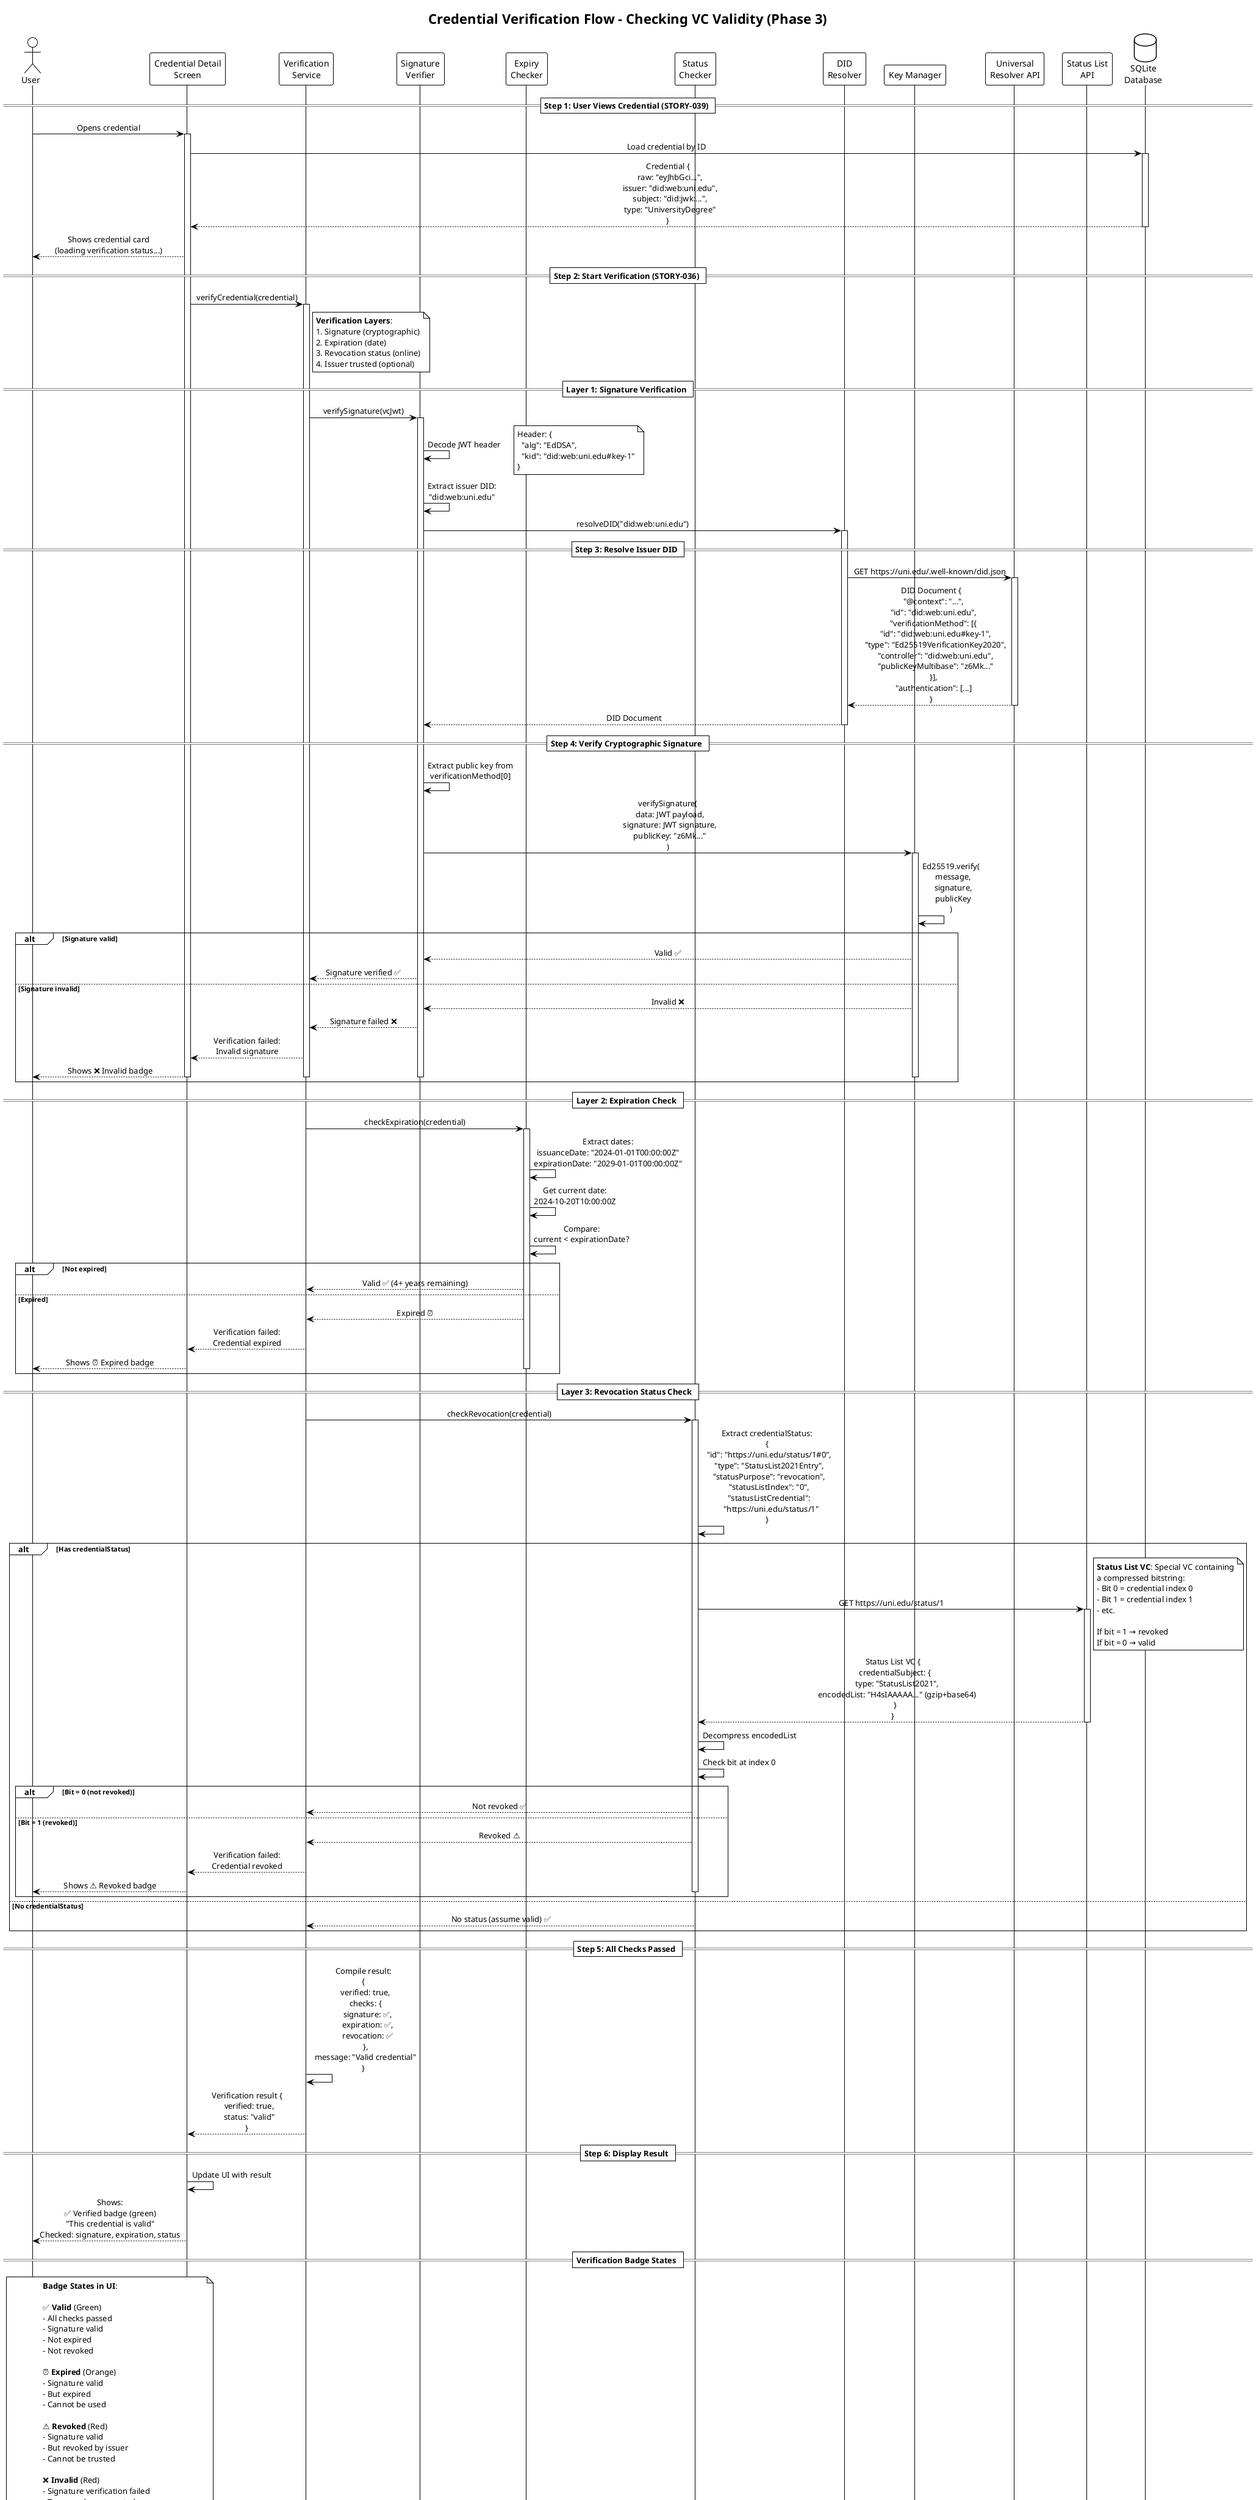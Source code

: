 @startuml Credential-Verification-Flow
!theme plain
skinparam sequenceMessageAlign center

title Credential Verification Flow - Checking VC Validity (Phase 3)

actor "User" as user
participant "Credential Detail\nScreen" as detail_screen
participant "Verification\nService" as verify
participant "Signature\nVerifier" as sig_verifier
participant "Expiry\nChecker" as expiry
participant "Status\nChecker" as status_checker
participant "DID\nResolver" as did_resolver
participant "Key Manager" as key_manager

participant "Universal\nResolver API" as resolver_api
participant "Status List\nAPI" as status_api

database "SQLite\nDatabase" as db

== Step 1: User Views Credential (STORY-039) ==

user -> detail_screen: Opens credential
activate detail_screen

detail_screen -> db: Load credential by ID
activate db
db --> detail_screen: Credential {\n  raw: "eyJhbGci...",\n  issuer: "did:web:uni.edu",\n  subject: "did:jwk:...",\n  type: "UniversityDegree"\n}
deactivate db

detail_screen --> user: Shows credential card\n(loading verification status...)

== Step 2: Start Verification (STORY-036) ==

detail_screen -> verify: verifyCredential(credential)
activate verify

note right of verify
  **Verification Layers**:
  1. Signature (cryptographic)
  2. Expiration (date)
  3. Revocation status (online)
  4. Issuer trusted (optional)
end note

== Layer 1: Signature Verification ==

verify -> sig_verifier: verifySignature(vcJwt)
activate sig_verifier

sig_verifier -> sig_verifier: Decode JWT header
note right
  Header: {
    "alg": "EdDSA",
    "kid": "did:web:uni.edu#key-1"
  }
end note

sig_verifier -> sig_verifier: Extract issuer DID:\n"did:web:uni.edu"

sig_verifier -> did_resolver: resolveDID("did:web:uni.edu")
activate did_resolver

== Step 3: Resolve Issuer DID ==

did_resolver -> resolver_api: GET https://uni.edu/.well-known/did.json
activate resolver_api
resolver_api --> did_resolver: DID Document {\n  "@context": "...",\n  "id": "did:web:uni.edu",\n  "verificationMethod": [{\n    "id": "did:web:uni.edu#key-1",\n    "type": "Ed25519VerificationKey2020",\n    "controller": "did:web:uni.edu",\n    "publicKeyMultibase": "z6Mk..."\n  }],\n  "authentication": [...]\n}
deactivate resolver_api

did_resolver --> sig_verifier: DID Document
deactivate did_resolver

== Step 4: Verify Cryptographic Signature ==

sig_verifier -> sig_verifier: Extract public key from\nverificationMethod[0]

sig_verifier -> key_manager: verifySignature(\n  data: JWT payload,\n  signature: JWT signature,\n  publicKey: "z6Mk..."\n)
activate key_manager

key_manager -> key_manager: Ed25519.verify(\n  message,\n  signature,\n  publicKey\n)

alt Signature valid
    key_manager --> sig_verifier: Valid ✅
    sig_verifier --> verify: Signature verified ✅
else Signature invalid
    key_manager --> sig_verifier: Invalid ❌
    sig_verifier --> verify: Signature failed ❌
    verify --> detail_screen: Verification failed:\nInvalid signature
    detail_screen --> user: Shows ❌ Invalid badge
    deactivate verify
    deactivate sig_verifier
    deactivate key_manager
    deactivate detail_screen
end
deactivate key_manager
deactivate sig_verifier

== Layer 2: Expiration Check ==

verify -> expiry: checkExpiration(credential)
activate expiry

expiry -> expiry: Extract dates:\nissuanceDate: "2024-01-01T00:00:00Z"\nexpirationDate: "2029-01-01T00:00:00Z"

expiry -> expiry: Get current date:\n2024-10-20T10:00:00Z

expiry -> expiry: Compare:\ncurrent < expirationDate?

alt Not expired
    expiry --> verify: Valid ✅ (4+ years remaining)
else Expired
    expiry --> verify: Expired ⏰
    verify --> detail_screen: Verification failed:\nCredential expired
    detail_screen --> user: Shows ⏰ Expired badge
    deactivate verify
    deactivate expiry
    deactivate detail_screen
end
deactivate expiry

== Layer 3: Revocation Status Check ==

verify -> status_checker: checkRevocation(credential)
activate status_checker

status_checker -> status_checker: Extract credentialStatus:\n{\n  "id": "https://uni.edu/status/1#0",\n  "type": "StatusList2021Entry",\n  "statusPurpose": "revocation",\n  "statusListIndex": "0",\n  "statusListCredential":\n    "https://uni.edu/status/1"\n}

alt Has credentialStatus
    status_checker -> status_api: GET https://uni.edu/status/1
    activate status_api
    
    note right
      **Status List VC**: Special VC containing
      a compressed bitstring:
      - Bit 0 = credential index 0
      - Bit 1 = credential index 1
      - etc.
      
      If bit = 1 → revoked
      If bit = 0 → valid
    end note
    
    status_api --> status_checker: Status List VC {\n  credentialSubject: {\n    type: "StatusList2021",\n    encodedList: "H4sIAAAAA..." (gzip+base64)\n  }\n}
    deactivate status_api
    
    status_checker -> status_checker: Decompress encodedList
    status_checker -> status_checker: Check bit at index 0
    
    alt Bit = 0 (not revoked)
        status_checker --> verify: Not revoked ✅
    else Bit = 1 (revoked)
        status_checker --> verify: Revoked ⚠️
        verify --> detail_screen: Verification failed:\nCredential revoked
        detail_screen --> user: Shows ⚠️ Revoked badge
        deactivate verify
        deactivate status_checker
        deactivate detail_screen
    end
else No credentialStatus
    status_checker --> verify: No status (assume valid) ✅
end
deactivate status_checker

== Step 5: All Checks Passed ==

verify -> verify: Compile result:\n{\n  verified: true,\n  checks: {\n    signature: ✅,\n    expiration: ✅,\n    revocation: ✅\n  },\n  message: "Valid credential"\n}

verify --> detail_screen: Verification result {\n  verified: true,\n  status: "valid"\n}
deactivate verify

== Step 6: Display Result ==

detail_screen -> detail_screen: Update UI with result

detail_screen --> user: Shows:\n✅ Verified badge (green)\n"This credential is valid"\nChecked: signature, expiration, status

deactivate detail_screen

== Verification Badge States ==

note over user, detail_screen
  **Badge States in UI**:
  
  ✅ **Valid** (Green)
  - All checks passed
  - Signature valid
  - Not expired
  - Not revoked
  
  ⏰ **Expired** (Orange)
  - Signature valid
  - But expired
  - Cannot be used
  
  ⚠️ **Revoked** (Red)
  - Signature valid
  - But revoked by issuer
  - Cannot be trusted
  
  ❌ **Invalid** (Red)
  - Signature verification failed
  - Tampered or corrupted
  - Do not trust
  
  ⚡ **Pending** (Gray)
  - Verification in progress
  - Checking status...
  
  📵 **Offline** (Gray)
  - Cannot check status (no internet)
  - Signature verified
  - Status unknown
end note

== Caching Strategy ==

note over verify, status_api
  **Verification Caching**:
  
  1. **Signature**: Cache DID documents (1 hour)
     - Avoid repeated DID resolution
     - Faster verification
  
  2. **Status**: Cache status lists (5 minutes)
     - Reduce API calls
     - Balance freshness vs performance
  
  3. **Result**: Cache verification result (1 minute)
     - Don't re-verify on every screen view
     - Refresh if credential changes
  
  **Refresh Triggers**:
  - Pull-to-refresh
  - App comes to foreground
  - Manual "Re-verify" button
  - Cache expiration
end note

@enduml

